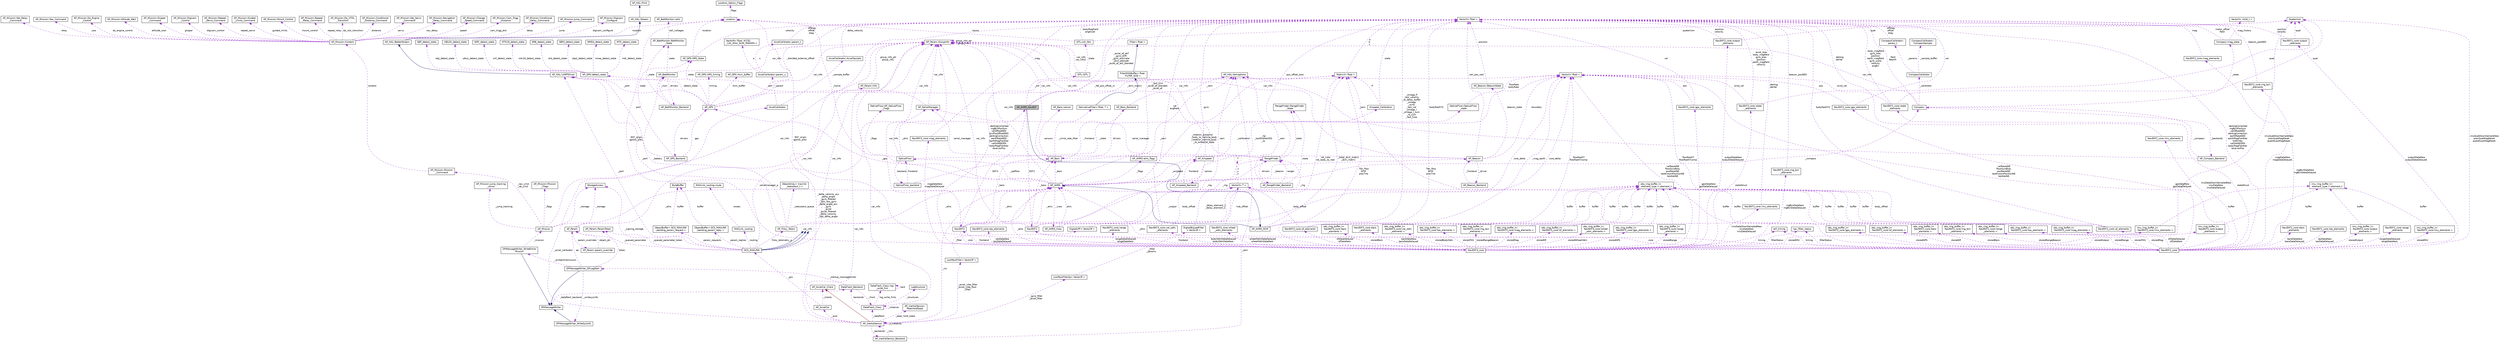 digraph "AP_AHRS_NavEKF"
{
 // INTERACTIVE_SVG=YES
  edge [fontname="Helvetica",fontsize="10",labelfontname="Helvetica",labelfontsize="10"];
  node [fontname="Helvetica",fontsize="10",shape=record];
  Node1 [label="AP_AHRS_NavEKF",height=0.2,width=0.4,color="black", fillcolor="grey75", style="filled", fontcolor="black"];
  Node2 -> Node1 [dir="back",color="midnightblue",fontsize="10",style="solid",fontname="Helvetica"];
  Node2 [label="AP_AHRS_DCM",height=0.2,width=0.4,color="black", fillcolor="white", style="filled",URL="$classAP__AHRS__DCM.html"];
  Node3 -> Node2 [dir="back",color="midnightblue",fontsize="10",style="solid",fontname="Helvetica"];
  Node3 [label="AP_AHRS",height=0.2,width=0.4,color="black", fillcolor="white", style="filled",URL="$classAP__AHRS.html"];
  Node4 -> Node3 [dir="back",color="darkorchid3",fontsize="10",style="dashed",label=" _rotation_autopilot\l_body_to_vehicle_body\n_rotation_vehicle_body\l_to_autopilot_body" ,fontname="Helvetica"];
  Node4 [label="Matrix3\< float \>",height=0.2,width=0.4,color="black", fillcolor="white", style="filled",URL="$classMatrix3.html"];
  Node5 -> Node4 [dir="back",color="darkorchid3",fontsize="10",style="dashed",label=" a\nb\nc" ,fontname="Helvetica"];
  Node5 [label="Vector3\< float \>",height=0.2,width=0.4,color="black", fillcolor="white", style="filled",URL="$classVector3.html"];
  Node6 -> Node3 [dir="back",color="darkorchid3",fontsize="10",style="dashed",label=" _flags" ,fontname="Helvetica"];
  Node6 [label="AP_AHRS::ahrs_flags",height=0.2,width=0.4,color="black", fillcolor="white", style="filled",URL="$structAP__AHRS_1_1ahrs__flags.html"];
  Node7 -> Node3 [dir="back",color="darkorchid3",fontsize="10",style="dashed",label=" _baro" ,fontname="Helvetica"];
  Node7 [label="AP_Baro",height=0.2,width=0.4,color="black", fillcolor="white", style="filled",URL="$classAP__Baro.html"];
  Node8 -> Node7 [dir="back",color="darkorchid3",fontsize="10",style="dashed",label=" sensors" ,fontname="Helvetica"];
  Node8 [label="AP_Baro::sensor",height=0.2,width=0.4,color="black", fillcolor="white", style="filled",URL="$structAP__Baro_1_1sensor.html"];
  Node9 -> Node7 [dir="back",color="darkorchid3",fontsize="10",style="dashed",label=" _climb_rate_filter" ,fontname="Helvetica"];
  Node9 [label="DerivativeFilter\< float, 7 \>",height=0.2,width=0.4,color="black", fillcolor="white", style="filled",URL="$classDerivativeFilter.html"];
  Node10 -> Node9 [dir="back",color="midnightblue",fontsize="10",style="solid",fontname="Helvetica"];
  Node10 [label="FilterWithBuffer\< float,\l FILTER_SIZE \>",height=0.2,width=0.4,color="black", fillcolor="white", style="filled",URL="$classFilterWithBuffer.html"];
  Node11 -> Node10 [dir="back",color="midnightblue",fontsize="10",style="solid",fontname="Helvetica"];
  Node11 [label="Filter\< float \>",height=0.2,width=0.4,color="black", fillcolor="white", style="filled",URL="$classFilter.html"];
  Node12 -> Node7 [dir="back",color="darkorchid3",fontsize="10",style="dashed",label=" var_info" ,fontname="Helvetica"];
  Node12 [label="AP_Param::GroupInfo",height=0.2,width=0.4,color="black", fillcolor="white", style="filled",URL="$structAP__Param_1_1GroupInfo.html"];
  Node12 -> Node12 [dir="back",color="darkorchid3",fontsize="10",style="dashed",label=" group_info_ptr\ngroup_info" ,fontname="Helvetica"];
  Node13 -> Node7 [dir="back",color="darkorchid3",fontsize="10",style="dashed",label=" drivers" ,fontname="Helvetica"];
  Node13 [label="AP_Baro_Backend",height=0.2,width=0.4,color="black", fillcolor="white", style="filled",URL="$classAP__Baro__Backend.html"];
  Node7 -> Node13 [dir="back",color="darkorchid3",fontsize="10",style="dashed",label=" _frontend" ,fontname="Helvetica"];
  Node14 -> Node13 [dir="back",color="darkorchid3",fontsize="10",style="dashed",label=" _sem" ,fontname="Helvetica"];
  Node14 [label="AP_HAL::Semaphore",height=0.2,width=0.4,color="black", fillcolor="white", style="filled",URL="$classAP__HAL_1_1Semaphore.html"];
  Node15 -> Node3 [dir="back",color="darkorchid3",fontsize="10",style="dashed",label=" _optflow" ,fontname="Helvetica"];
  Node15 [label="OpticalFlow",height=0.2,width=0.4,color="black", fillcolor="white", style="filled",URL="$classOpticalFlow.html"];
  Node1 -> Node15 [dir="back",color="darkorchid3",fontsize="10",style="dashed",label=" _ahrs" ,fontname="Helvetica"];
  Node12 -> Node15 [dir="back",color="darkorchid3",fontsize="10",style="dashed",label=" var_info" ,fontname="Helvetica"];
  Node16 -> Node15 [dir="back",color="darkorchid3",fontsize="10",style="dashed",label=" _state" ,fontname="Helvetica"];
  Node16 [label="OpticalFlow::OpticalFlow\l_state",height=0.2,width=0.4,color="black", fillcolor="white", style="filled",URL="$structOpticalFlow_1_1OpticalFlow__state.html"];
  Node17 -> Node16 [dir="back",color="darkorchid3",fontsize="10",style="dashed",label=" flowRate\nbodyRate" ,fontname="Helvetica"];
  Node17 [label="Vector2\< float \>",height=0.2,width=0.4,color="black", fillcolor="white", style="filled",URL="$structVector2.html"];
  Node18 -> Node15 [dir="back",color="darkorchid3",fontsize="10",style="dashed",label=" backend" ,fontname="Helvetica"];
  Node18 [label="OpticalFlow_backend",height=0.2,width=0.4,color="black", fillcolor="white", style="filled",URL="$classOpticalFlow__backend.html"];
  Node15 -> Node18 [dir="back",color="darkorchid3",fontsize="10",style="dashed",label=" frontend" ,fontname="Helvetica"];
  Node14 -> Node18 [dir="back",color="darkorchid3",fontsize="10",style="dashed",label=" _sem" ,fontname="Helvetica"];
  Node19 -> Node15 [dir="back",color="darkorchid3",fontsize="10",style="dashed",label=" _flags" ,fontname="Helvetica"];
  Node19 [label="OpticalFlow::AP_OpticalFlow\l_Flags",height=0.2,width=0.4,color="black", fillcolor="white", style="filled",URL="$structOpticalFlow_1_1AP__OpticalFlow__Flags.html"];
  Node12 -> Node3 [dir="back",color="darkorchid3",fontsize="10",style="dashed",label=" var_info" ,fontname="Helvetica"];
  Node20 -> Node3 [dir="back",color="darkorchid3",fontsize="10",style="dashed",label=" _view" ,fontname="Helvetica"];
  Node20 [label="AP_AHRS_View",height=0.2,width=0.4,color="black", fillcolor="white", style="filled",URL="$classAP__AHRS__View.html"];
  Node4 -> Node20 [dir="back",color="darkorchid3",fontsize="10",style="dashed",label=" rot_view\nrot_body_to_ned" ,fontname="Helvetica"];
  Node5 -> Node20 [dir="back",color="darkorchid3",fontsize="10",style="dashed",label=" gyro" ,fontname="Helvetica"];
  Node3 -> Node20 [dir="back",color="darkorchid3",fontsize="10",style="dashed",label=" ahrs" ,fontname="Helvetica"];
  Node5 -> Node3 [dir="back",color="darkorchid3",fontsize="10",style="dashed",label=" _last_trim\n_accel_ef_blended\n_accel_ef" ,fontname="Helvetica"];
  Node21 -> Node3 [dir="back",color="darkorchid3",fontsize="10",style="dashed",label=" _ins" ,fontname="Helvetica"];
  Node21 [label="AP_InertialSensor",height=0.2,width=0.4,color="black", fillcolor="white", style="filled",URL="$classAP__InertialSensor.html"];
  Node22 -> Node21 [dir="back",color="firebrick4",fontsize="10",style="solid",fontname="Helvetica"];
  Node22 [label="AP_AccelCal_Client",height=0.2,width=0.4,color="black", fillcolor="white", style="filled",URL="$classAP__AccelCal__Client.html"];
  Node23 -> Node21 [dir="back",color="darkorchid3",fontsize="10",style="dashed",label=" _peak_hold_state" ,fontname="Helvetica"];
  Node23 [label="AP_InertialSensor::\lPeakHoldState",height=0.2,width=0.4,color="black", fillcolor="white", style="filled",URL="$structAP__InertialSensor_1_1PeakHoldState.html"];
  Node24 -> Node21 [dir="back",color="darkorchid3",fontsize="10",style="dashed",label=" _accel_vibe_filter\n_accel_vibe_floor\l_filter" ,fontname="Helvetica"];
  Node24 [label="LowPassFilter\< Vector3f \>",height=0.2,width=0.4,color="black", fillcolor="white", style="filled",URL="$classLowPassFilter.html"];
  Node25 -> Node24 [dir="back",color="darkorchid3",fontsize="10",style="dashed",label=" _filter" ,fontname="Helvetica"];
  Node25 [label="DigitalLPF\< Vector3f \>",height=0.2,width=0.4,color="black", fillcolor="white", style="filled",URL="$classDigitalLPF.html"];
  Node26 -> Node25 [dir="back",color="darkorchid3",fontsize="10",style="dashed",label=" _output" ,fontname="Helvetica"];
  Node26 [label="Vector3\< T \>",height=0.2,width=0.4,color="black", fillcolor="white", style="filled",URL="$classVector3.html"];
  Node27 -> Node26 [dir="back",color="darkorchid3",fontsize="10",style="dashed",label=" x\ny\nz" ,fontname="Helvetica"];
  Node27 [label="T",height=0.2,width=0.4,color="grey75", fillcolor="white", style="filled"];
  Node28 -> Node21 [dir="back",color="darkorchid3",fontsize="10",style="dashed",label=" _backends" ,fontname="Helvetica"];
  Node28 [label="AP_InertialSensor_Backend",height=0.2,width=0.4,color="black", fillcolor="white", style="filled",URL="$classAP__InertialSensor__Backend.html"];
  Node14 -> Node28 [dir="back",color="darkorchid3",fontsize="10",style="dashed",label=" _sem" ,fontname="Helvetica"];
  Node21 -> Node28 [dir="back",color="darkorchid3",fontsize="10",style="dashed",label=" _imu" ,fontname="Helvetica"];
  Node29 -> Node21 [dir="back",color="darkorchid3",fontsize="10",style="dashed",label=" _gyro_filter\n_accel_filter" ,fontname="Helvetica"];
  Node29 [label="LowPassFilter2p\< Vector3f \>",height=0.2,width=0.4,color="black", fillcolor="white", style="filled",URL="$classLowPassFilter2p.html"];
  Node30 -> Node29 [dir="back",color="darkorchid3",fontsize="10",style="dashed",label=" _filter\n_params" ,fontname="Helvetica"];
  Node30 [label="DigitalBiquadFilter\l\< Vector3f \>",height=0.2,width=0.4,color="black", fillcolor="white", style="filled",URL="$classDigitalBiquadFilter.html"];
  Node26 -> Node30 [dir="back",color="darkorchid3",fontsize="10",style="dashed",label=" _delay_element_1\n_delay_element_2" ,fontname="Helvetica"];
  Node31 -> Node21 [dir="back",color="darkorchid3",fontsize="10",style="dashed",label=" _accel_calibrator" ,fontname="Helvetica"];
  Node31 [label="AccelCalibrator",height=0.2,width=0.4,color="black", fillcolor="white", style="filled",URL="$classAccelCalibrator.html"];
  Node32 -> Node31 [dir="back",color="darkorchid3",fontsize="10",style="dashed",label=" _param" ,fontname="Helvetica"];
  Node32 [label="AccelCalibrator::param_u",height=0.2,width=0.4,color="black", fillcolor="white", style="filled",URL="$unionAccelCalibrator_1_1param__u.html"];
  Node33 -> Node32 [dir="back",color="darkorchid3",fontsize="10",style="dashed",label=" s" ,fontname="Helvetica"];
  Node33 [label="AccelCalibrator::param_t",height=0.2,width=0.4,color="black", fillcolor="white", style="filled",URL="$structAccelCalibrator_1_1param__t.html"];
  Node5 -> Node33 [dir="back",color="darkorchid3",fontsize="10",style="dashed",label=" offdiag\noffset\ndiag" ,fontname="Helvetica"];
  Node34 -> Node32 [dir="back",color="darkorchid3",fontsize="10",style="dashed",label=" a" ,fontname="Helvetica"];
  Node34 [label="VectorN\< float, ACCEL\l_CAL_MAX_NUM_PARAMS \>",height=0.2,width=0.4,color="black", fillcolor="white", style="filled",URL="$classVectorN.html"];
  Node35 -> Node31 [dir="back",color="darkorchid3",fontsize="10",style="dashed",label=" _sample_buffer" ,fontname="Helvetica"];
  Node35 [label="AccelCalibrator::AccelSample",height=0.2,width=0.4,color="black", fillcolor="white", style="filled",URL="$structAccelCalibrator_1_1AccelSample.html"];
  Node5 -> Node35 [dir="back",color="darkorchid3",fontsize="10",style="dashed",label=" delta_velocity" ,fontname="Helvetica"];
  Node36 -> Node21 [dir="back",color="darkorchid3",fontsize="10",style="dashed",label=" _dataflash" ,fontname="Helvetica"];
  Node36 [label="DataFlash_Class",height=0.2,width=0.4,color="black", fillcolor="white", style="filled",URL="$classDataFlash__Class.html"];
  Node37 -> Node36 [dir="back",color="darkorchid3",fontsize="10",style="dashed",label=" log_write_fmts" ,fontname="Helvetica"];
  Node37 [label="DataFlash_Class::log\l_write_fmt",height=0.2,width=0.4,color="black", fillcolor="white", style="filled",URL="$structDataFlash__Class_1_1log__write__fmt.html"];
  Node37 -> Node37 [dir="back",color="darkorchid3",fontsize="10",style="dashed",label=" next" ,fontname="Helvetica"];
  Node38 -> Node36 [dir="back",color="darkorchid3",fontsize="10",style="dashed",label=" _structures" ,fontname="Helvetica"];
  Node38 [label="LogStructure",height=0.2,width=0.4,color="black", fillcolor="white", style="filled",URL="$structLogStructure.html"];
  Node36 -> Node36 [dir="back",color="darkorchid3",fontsize="10",style="dashed",label=" _instance" ,fontname="Helvetica"];
  Node39 -> Node36 [dir="back",color="darkorchid3",fontsize="10",style="dashed",label=" backends" ,fontname="Helvetica"];
  Node39 [label="DataFlash_Backend",height=0.2,width=0.4,color="black", fillcolor="white", style="filled",URL="$classDataFlash__Backend.html"];
  Node36 -> Node39 [dir="back",color="darkorchid3",fontsize="10",style="dashed",label=" _front" ,fontname="Helvetica"];
  Node40 -> Node39 [dir="back",color="darkorchid3",fontsize="10",style="dashed",label=" _startup_messagewriter" ,fontname="Helvetica"];
  Node40 [label="DFMessageWriter_DFLogStart",height=0.2,width=0.4,color="black", fillcolor="white", style="filled",URL="$classDFMessageWriter__DFLogStart.html"];
  Node41 -> Node40 [dir="back",color="midnightblue",fontsize="10",style="solid",fontname="Helvetica"];
  Node41 [label="DFMessageWriter",height=0.2,width=0.4,color="black", fillcolor="white", style="filled",URL="$classDFMessageWriter.html"];
  Node39 -> Node41 [dir="back",color="darkorchid3",fontsize="10",style="dashed",label=" _dataflash_backend" ,fontname="Helvetica"];
  Node42 -> Node40 [dir="back",color="darkorchid3",fontsize="10",style="dashed",label=" _writeentiremission" ,fontname="Helvetica"];
  Node42 [label="DFMessageWriter_WriteEntire\lMission",height=0.2,width=0.4,color="black", fillcolor="white", style="filled",URL="$classDFMessageWriter__WriteEntireMission.html"];
  Node41 -> Node42 [dir="back",color="midnightblue",fontsize="10",style="solid",fontname="Helvetica"];
  Node43 -> Node42 [dir="back",color="darkorchid3",fontsize="10",style="dashed",label=" _mission" ,fontname="Helvetica"];
  Node43 [label="AP_Mission",height=0.2,width=0.4,color="black", fillcolor="white", style="filled",URL="$classAP__Mission.html",tooltip="Object managing Mission. "];
  Node44 -> Node43 [dir="back",color="darkorchid3",fontsize="10",style="dashed",label=" _storage" ,fontname="Helvetica"];
  Node44 [label="StorageAccess",height=0.2,width=0.4,color="black", fillcolor="white", style="filled",URL="$classStorageAccess.html"];
  Node45 -> Node43 [dir="back",color="darkorchid3",fontsize="10",style="dashed",label=" _nav_cmd\n_do_cmd" ,fontname="Helvetica"];
  Node45 [label="AP_Mission::Mission\l_Command",height=0.2,width=0.4,color="black", fillcolor="white", style="filled",URL="$structAP__Mission_1_1Mission__Command.html"];
  Node46 -> Node45 [dir="back",color="darkorchid3",fontsize="10",style="dashed",label=" content" ,fontname="Helvetica"];
  Node46 [label="AP_Mission::Content",height=0.2,width=0.4,color="black", fillcolor="white", style="filled",URL="$unionAP__Mission_1_1Content.html"];
  Node47 -> Node46 [dir="back",color="darkorchid3",fontsize="10",style="dashed",label=" guided_limits" ,fontname="Helvetica"];
  Node47 [label="AP_Mission::Guided\l_Limits_Command",height=0.2,width=0.4,color="black", fillcolor="white", style="filled",URL="$structAP__Mission_1_1Guided__Limits__Command.html"];
  Node48 -> Node46 [dir="back",color="darkorchid3",fontsize="10",style="dashed",label=" mount_control" ,fontname="Helvetica"];
  Node48 [label="AP_Mission::Mount_Control",height=0.2,width=0.4,color="black", fillcolor="white", style="filled",URL="$structAP__Mission_1_1Mount__Control.html"];
  Node49 -> Node46 [dir="back",color="darkorchid3",fontsize="10",style="dashed",label=" repeat_relay" ,fontname="Helvetica"];
  Node49 [label="AP_Mission::Repeat\l_Relay_Command",height=0.2,width=0.4,color="black", fillcolor="white", style="filled",URL="$structAP__Mission_1_1Repeat__Relay__Command.html"];
  Node50 -> Node46 [dir="back",color="darkorchid3",fontsize="10",style="dashed",label=" do_vtol_transition" ,fontname="Helvetica"];
  Node50 [label="AP_Mission::Do_VTOL\l_Transition",height=0.2,width=0.4,color="black", fillcolor="white", style="filled",URL="$structAP__Mission_1_1Do__VTOL__Transition.html"];
  Node51 -> Node46 [dir="back",color="darkorchid3",fontsize="10",style="dashed",label=" distance" ,fontname="Helvetica"];
  Node51 [label="AP_Mission::Conditional\l_Distance_Command",height=0.2,width=0.4,color="black", fillcolor="white", style="filled",URL="$structAP__Mission_1_1Conditional__Distance__Command.html"];
  Node52 -> Node46 [dir="back",color="darkorchid3",fontsize="10",style="dashed",label=" servo" ,fontname="Helvetica"];
  Node52 [label="AP_Mission::Set_Servo\l_Command",height=0.2,width=0.4,color="black", fillcolor="white", style="filled",URL="$structAP__Mission_1_1Set__Servo__Command.html"];
  Node53 -> Node46 [dir="back",color="darkorchid3",fontsize="10",style="dashed",label=" nav_delay" ,fontname="Helvetica"];
  Node53 [label="AP_Mission::Navigation\l_Delay_Command",height=0.2,width=0.4,color="black", fillcolor="white", style="filled",URL="$structAP__Mission_1_1Navigation__Delay__Command.html"];
  Node54 -> Node46 [dir="back",color="darkorchid3",fontsize="10",style="dashed",label=" speed" ,fontname="Helvetica"];
  Node54 [label="AP_Mission::Change\l_Speed_Command",height=0.2,width=0.4,color="black", fillcolor="white", style="filled",URL="$structAP__Mission_1_1Change__Speed__Command.html"];
  Node55 -> Node46 [dir="back",color="darkorchid3",fontsize="10",style="dashed",label=" cam_trigg_dist" ,fontname="Helvetica"];
  Node55 [label="AP_Mission::Cam_Trigg\l_Distance",height=0.2,width=0.4,color="black", fillcolor="white", style="filled",URL="$structAP__Mission_1_1Cam__Trigg__Distance.html"];
  Node56 -> Node46 [dir="back",color="darkorchid3",fontsize="10",style="dashed",label=" delay" ,fontname="Helvetica"];
  Node56 [label="AP_Mission::Conditional\l_Delay_Command",height=0.2,width=0.4,color="black", fillcolor="white", style="filled",URL="$structAP__Mission_1_1Conditional__Delay__Command.html"];
  Node57 -> Node46 [dir="back",color="darkorchid3",fontsize="10",style="dashed",label=" jump" ,fontname="Helvetica"];
  Node57 [label="AP_Mission::Jump_Command",height=0.2,width=0.4,color="black", fillcolor="white", style="filled",URL="$structAP__Mission_1_1Jump__Command.html"];
  Node58 -> Node46 [dir="back",color="darkorchid3",fontsize="10",style="dashed",label=" location" ,fontname="Helvetica"];
  Node58 [label="Location",height=0.2,width=0.4,color="black", fillcolor="white", style="filled",URL="$structLocation.html"];
  Node59 -> Node58 [dir="back",color="darkorchid3",fontsize="10",style="dashed",label=" flags" ,fontname="Helvetica"];
  Node59 [label="Location_Option_Flags",height=0.2,width=0.4,color="black", fillcolor="white", style="filled",URL="$structLocation__Option__Flags.html"];
  Node60 -> Node46 [dir="back",color="darkorchid3",fontsize="10",style="dashed",label=" digicam_configure" ,fontname="Helvetica"];
  Node60 [label="AP_Mission::Digicam\l_Configure",height=0.2,width=0.4,color="black", fillcolor="white", style="filled",URL="$structAP__Mission_1_1Digicam__Configure.html"];
  Node61 -> Node46 [dir="back",color="darkorchid3",fontsize="10",style="dashed",label=" relay" ,fontname="Helvetica"];
  Node61 [label="AP_Mission::Set_Relay\l_Command",height=0.2,width=0.4,color="black", fillcolor="white", style="filled",URL="$structAP__Mission_1_1Set__Relay__Command.html"];
  Node62 -> Node46 [dir="back",color="darkorchid3",fontsize="10",style="dashed",label=" yaw" ,fontname="Helvetica"];
  Node62 [label="AP_Mission::Yaw_Command",height=0.2,width=0.4,color="black", fillcolor="white", style="filled",URL="$structAP__Mission_1_1Yaw__Command.html"];
  Node63 -> Node46 [dir="back",color="darkorchid3",fontsize="10",style="dashed",label=" do_engine_control" ,fontname="Helvetica"];
  Node63 [label="AP_Mission::Do_Engine\l_Control",height=0.2,width=0.4,color="black", fillcolor="white", style="filled",URL="$structAP__Mission_1_1Do__Engine__Control.html"];
  Node64 -> Node46 [dir="back",color="darkorchid3",fontsize="10",style="dashed",label=" altitude_wait" ,fontname="Helvetica"];
  Node64 [label="AP_Mission::Altitude_Wait",height=0.2,width=0.4,color="black", fillcolor="white", style="filled",URL="$structAP__Mission_1_1Altitude__Wait.html"];
  Node65 -> Node46 [dir="back",color="darkorchid3",fontsize="10",style="dashed",label=" gripper" ,fontname="Helvetica"];
  Node65 [label="AP_Mission::Gripper\l_Command",height=0.2,width=0.4,color="black", fillcolor="white", style="filled",URL="$structAP__Mission_1_1Gripper__Command.html"];
  Node66 -> Node46 [dir="back",color="darkorchid3",fontsize="10",style="dashed",label=" digicam_control" ,fontname="Helvetica"];
  Node66 [label="AP_Mission::Digicam\l_Control",height=0.2,width=0.4,color="black", fillcolor="white", style="filled",URL="$structAP__Mission_1_1Digicam__Control.html"];
  Node67 -> Node46 [dir="back",color="darkorchid3",fontsize="10",style="dashed",label=" repeat_servo" ,fontname="Helvetica"];
  Node67 [label="AP_Mission::Repeat\l_Servo_Command",height=0.2,width=0.4,color="black", fillcolor="white", style="filled",URL="$structAP__Mission_1_1Repeat__Servo__Command.html"];
  Node12 -> Node43 [dir="back",color="darkorchid3",fontsize="10",style="dashed",label=" var_info" ,fontname="Helvetica"];
  Node68 -> Node43 [dir="back",color="darkorchid3",fontsize="10",style="dashed",label=" _flags" ,fontname="Helvetica"];
  Node68 [label="AP_Mission::Mission\l_Flags",height=0.2,width=0.4,color="black", fillcolor="white", style="filled",URL="$structAP__Mission_1_1Mission__Flags.html"];
  Node3 -> Node43 [dir="back",color="darkorchid3",fontsize="10",style="dashed",label=" _ahrs" ,fontname="Helvetica"];
  Node69 -> Node43 [dir="back",color="darkorchid3",fontsize="10",style="dashed",label=" _jump_tracking" ,fontname="Helvetica"];
  Node69 [label="AP_Mission::jump_tracking\l_struct",height=0.2,width=0.4,color="black", fillcolor="white", style="filled",URL="$structAP__Mission_1_1jump__tracking__struct.html"];
  Node70 -> Node40 [dir="back",color="darkorchid3",fontsize="10",style="dashed",label=" _writesysinfo" ,fontname="Helvetica"];
  Node70 [label="DFMessageWriter_WriteSysInfo",height=0.2,width=0.4,color="black", fillcolor="white", style="filled",URL="$classDFMessageWriter__WriteSysInfo.html"];
  Node41 -> Node70 [dir="back",color="midnightblue",fontsize="10",style="solid",fontname="Helvetica"];
  Node71 -> Node40 [dir="back",color="darkorchid3",fontsize="10",style="dashed",label=" token" ,fontname="Helvetica"];
  Node71 [label="AP_Param::ParamToken",height=0.2,width=0.4,color="black", fillcolor="white", style="filled",URL="$structAP__Param_1_1ParamToken.html"];
  Node72 -> Node40 [dir="back",color="darkorchid3",fontsize="10",style="dashed",label=" ap" ,fontname="Helvetica"];
  Node72 [label="AP_Param",height=0.2,width=0.4,color="black", fillcolor="white", style="filled",URL="$classAP__Param.html"];
  Node44 -> Node72 [dir="back",color="darkorchid3",fontsize="10",style="dashed",label=" _storage" ,fontname="Helvetica"];
  Node73 -> Node72 [dir="back",color="darkorchid3",fontsize="10",style="dashed",label=" _var_info" ,fontname="Helvetica"];
  Node73 [label="AP_Param::Info",height=0.2,width=0.4,color="black", fillcolor="white", style="filled",URL="$structAP__Param_1_1Info.html"];
  Node12 -> Node73 [dir="back",color="darkorchid3",fontsize="10",style="dashed",label=" group_info_ptr\ngroup_info" ,fontname="Helvetica"];
  Node74 -> Node72 [dir="back",color="darkorchid3",fontsize="10",style="dashed",label=" param_overrides" ,fontname="Helvetica"];
  Node74 [label="AP_Param::param_override",height=0.2,width=0.4,color="black", fillcolor="white", style="filled",URL="$structAP__Param_1_1param__override.html"];
  Node72 -> Node74 [dir="back",color="darkorchid3",fontsize="10",style="dashed",label=" object_ptr" ,fontname="Helvetica"];
  Node12 -> Node36 [dir="back",color="darkorchid3",fontsize="10",style="dashed",label=" var_info" ,fontname="Helvetica"];
  Node12 -> Node21 [dir="back",color="darkorchid3",fontsize="10",style="dashed",label=" var_info" ,fontname="Helvetica"];
  Node21 -> Node21 [dir="back",color="darkorchid3",fontsize="10",style="dashed",label=" _s_instance" ,fontname="Helvetica"];
  Node5 -> Node21 [dir="back",color="darkorchid3",fontsize="10",style="dashed",label=" _delta_velocity_acc\n_delta_angle\n_gyro_filtered\n_last_raw_gyro\n_delta_angle_acc\n_gyro\n_accel\n_accel_filtered\n_delta_velocity\n_last_delta_angle\n..." ,fontname="Helvetica"];
  Node75 -> Node21 [dir="back",color="darkorchid3",fontsize="10",style="dashed",label=" _acal" ,fontname="Helvetica"];
  Node75 [label="AP_AccelCal",height=0.2,width=0.4,color="black", fillcolor="white", style="filled",URL="$classAP__AccelCal.html"];
  Node76 -> Node75 [dir="back",color="darkorchid3",fontsize="10",style="dashed",label=" _gcs" ,fontname="Helvetica"];
  Node76 [label="GCS_MAVLINK",height=0.2,width=0.4,color="black", fillcolor="white", style="filled",URL="$structGCS__MAVLINK.html",tooltip="MAVLink transport control class. "];
  Node77 -> Node76 [dir="back",color="midnightblue",fontsize="10",style="solid",fontname="Helvetica"];
  Node77 [label="var_info",height=0.2,width=0.4,color="grey75", fillcolor="white", style="filled"];
  Node77 -> Node76 [dir="back",color="midnightblue",fontsize="10",style="solid",fontname="Helvetica"];
  Node77 -> Node76 [dir="back",color="midnightblue",fontsize="10",style="solid",fontname="Helvetica"];
  Node44 -> Node76 [dir="back",color="darkorchid3",fontsize="10",style="dashed",label=" _signing_storage" ,fontname="Helvetica"];
  Node78 -> Node76 [dir="back",color="darkorchid3",fontsize="10",style="dashed",label=" serialmanager_p" ,fontname="Helvetica"];
  Node78 [label="AP_SerialManager",height=0.2,width=0.4,color="black", fillcolor="white", style="filled",URL="$classAP__SerialManager.html"];
  Node79 -> Node78 [dir="back",color="darkorchid3",fontsize="10",style="dashed",label=" uart" ,fontname="Helvetica"];
  Node79 [label="AP_HAL::UARTDriver",height=0.2,width=0.4,color="black", fillcolor="white", style="filled",URL="$classAP__HAL_1_1UARTDriver.html"];
  Node80 -> Node79 [dir="back",color="midnightblue",fontsize="10",style="solid",fontname="Helvetica"];
  Node80 [label="AP_HAL::BetterStream",height=0.2,width=0.4,color="black", fillcolor="white", style="filled",URL="$classAP__HAL_1_1BetterStream.html"];
  Node81 -> Node80 [dir="back",color="midnightblue",fontsize="10",style="solid",fontname="Helvetica"];
  Node81 [label="AP_HAL::Stream",height=0.2,width=0.4,color="black", fillcolor="white", style="filled",URL="$classAP__HAL_1_1Stream.html"];
  Node82 -> Node81 [dir="back",color="midnightblue",fontsize="10",style="solid",fontname="Helvetica"];
  Node82 [label="AP_HAL::Print",height=0.2,width=0.4,color="black", fillcolor="white", style="filled",URL="$classAP__HAL_1_1Print.html"];
  Node12 -> Node78 [dir="back",color="darkorchid3",fontsize="10",style="dashed",label=" var_info" ,fontname="Helvetica"];
  Node83 -> Node76 [dir="back",color="darkorchid3",fontsize="10",style="dashed",label=" param_replies" ,fontname="Helvetica"];
  Node83 [label="ObjectBuffer\< GCS_MAVLINK\l::pending_param_reply \>",height=0.2,width=0.4,color="black", fillcolor="white", style="filled",URL="$classObjectBuffer.html"];
  Node84 -> Node83 [dir="back",color="darkorchid3",fontsize="10",style="dashed",label=" buffer" ,fontname="Helvetica"];
  Node84 [label="ByteBuffer",height=0.2,width=0.4,color="black", fillcolor="white", style="filled",URL="$classByteBuffer.html"];
  Node85 -> Node76 [dir="back",color="darkorchid3",fontsize="10",style="dashed",label=" param_requests" ,fontname="Helvetica"];
  Node85 [label="ObjectBuffer\< GCS_MAVLINK\l::pending_param_request \>",height=0.2,width=0.4,color="black", fillcolor="white", style="filled",URL="$classObjectBuffer.html"];
  Node84 -> Node85 [dir="back",color="darkorchid3",fontsize="10",style="dashed",label=" buffer" ,fontname="Helvetica"];
  Node71 -> Node76 [dir="back",color="darkorchid3",fontsize="10",style="dashed",label=" _queued_parameter_token" ,fontname="Helvetica"];
  Node86 -> Node76 [dir="back",color="darkorchid3",fontsize="10",style="dashed",label=" routing" ,fontname="Helvetica"];
  Node86 [label="MAVLink_routing",height=0.2,width=0.4,color="black", fillcolor="white", style="filled",URL="$classMAVLink__routing.html"];
  Node87 -> Node86 [dir="back",color="darkorchid3",fontsize="10",style="dashed",label=" routes" ,fontname="Helvetica"];
  Node87 [label="MAVLink_routing::route",height=0.2,width=0.4,color="black", fillcolor="white", style="filled",URL="$structMAVLink__routing_1_1route.html"];
  Node79 -> Node76 [dir="back",color="darkorchid3",fontsize="10",style="dashed",label=" _port" ,fontname="Helvetica"];
  Node72 -> Node76 [dir="back",color="darkorchid3",fontsize="10",style="dashed",label=" _queued_parameter" ,fontname="Helvetica"];
  Node12 -> Node76 [dir="back",color="darkorchid3",fontsize="10",style="dashed",label=" var_info" ,fontname="Helvetica"];
  Node88 -> Node76 [dir="back",color="darkorchid3",fontsize="10",style="dashed",label=" frsky_telemetry_p" ,fontname="Helvetica"];
  Node88 [label="AP_Frsky_Telem",height=0.2,width=0.4,color="black", fillcolor="white", style="filled",URL="$classAP__Frsky__Telem.html"];
  Node89 -> Node88 [dir="back",color="darkorchid3",fontsize="10",style="dashed",label=" _battery" ,fontname="Helvetica"];
  Node89 [label="AP_BattMonitor",height=0.2,width=0.4,color="black", fillcolor="white", style="filled",URL="$classAP__BattMonitor.html"];
  Node12 -> Node89 [dir="back",color="darkorchid3",fontsize="10",style="dashed",label=" var_info" ,fontname="Helvetica"];
  Node90 -> Node89 [dir="back",color="darkorchid3",fontsize="10",style="dashed",label=" state" ,fontname="Helvetica"];
  Node90 [label="AP_BattMonitor::BattMonitor\l_State",height=0.2,width=0.4,color="black", fillcolor="white", style="filled",URL="$structAP__BattMonitor_1_1BattMonitor__State.html"];
  Node91 -> Node90 [dir="back",color="darkorchid3",fontsize="10",style="dashed",label=" cell_voltages" ,fontname="Helvetica"];
  Node91 [label="AP_BattMonitor::cells",height=0.2,width=0.4,color="black", fillcolor="white", style="filled",URL="$structAP__BattMonitor_1_1cells.html"];
  Node92 -> Node89 [dir="back",color="darkorchid3",fontsize="10",style="dashed",label=" drivers" ,fontname="Helvetica"];
  Node92 [label="AP_BattMonitor_Backend",height=0.2,width=0.4,color="black", fillcolor="white", style="filled",URL="$classAP__BattMonitor__Backend.html"];
  Node89 -> Node92 [dir="back",color="darkorchid3",fontsize="10",style="dashed",label=" _mon" ,fontname="Helvetica"];
  Node90 -> Node92 [dir="back",color="darkorchid3",fontsize="10",style="dashed",label=" _state" ,fontname="Helvetica"];
  Node79 -> Node88 [dir="back",color="darkorchid3",fontsize="10",style="dashed",label=" _port" ,fontname="Helvetica"];
  Node93 -> Node88 [dir="back",color="darkorchid3",fontsize="10",style="dashed",label=" _rng" ,fontname="Helvetica"];
  Node93 [label="RangeFinder",height=0.2,width=0.4,color="black", fillcolor="white", style="filled",URL="$classRangeFinder.html"];
  Node78 -> Node93 [dir="back",color="darkorchid3",fontsize="10",style="dashed",label=" serial_manager" ,fontname="Helvetica"];
  Node94 -> Node93 [dir="back",color="darkorchid3",fontsize="10",style="dashed",label=" state" ,fontname="Helvetica"];
  Node94 [label="RangeFinder::RangeFinder\l_State",height=0.2,width=0.4,color="black", fillcolor="white", style="filled",URL="$structRangeFinder_1_1RangeFinder__State.html"];
  Node12 -> Node93 [dir="back",color="darkorchid3",fontsize="10",style="dashed",label=" var_info" ,fontname="Helvetica"];
  Node5 -> Node93 [dir="back",color="darkorchid3",fontsize="10",style="dashed",label=" pos_offset_zero" ,fontname="Helvetica"];
  Node95 -> Node93 [dir="back",color="darkorchid3",fontsize="10",style="dashed",label=" drivers" ,fontname="Helvetica"];
  Node95 [label="AP_RangeFinder_Backend",height=0.2,width=0.4,color="black", fillcolor="white", style="filled",URL="$classAP__RangeFinder__Backend.html"];
  Node94 -> Node95 [dir="back",color="darkorchid3",fontsize="10",style="dashed",label=" state" ,fontname="Helvetica"];
  Node14 -> Node95 [dir="back",color="darkorchid3",fontsize="10",style="dashed",label=" _sem" ,fontname="Helvetica"];
  Node93 -> Node95 [dir="back",color="darkorchid3",fontsize="10",style="dashed",label=" ranger" ,fontname="Helvetica"];
  Node3 -> Node88 [dir="back",color="darkorchid3",fontsize="10",style="dashed",label=" _ahrs" ,fontname="Helvetica"];
  Node96 -> Node88 [dir="back",color="darkorchid3",fontsize="10",style="dashed",label=" _statustext_queue" ,fontname="Helvetica"];
  Node96 [label="ObjectArray\< mavlink\l_statustext_t \>",height=0.2,width=0.4,color="black", fillcolor="white", style="filled",URL="$classObjectArray.html"];
  Node22 -> Node75 [dir="back",color="darkorchid3",fontsize="10",style="dashed",label=" _clients" ,fontname="Helvetica"];
  Node97 -> Node3 [dir="back",color="darkorchid3",fontsize="10",style="dashed",label=" _airspeed" ,fontname="Helvetica"];
  Node97 [label="AP_Airspeed",height=0.2,width=0.4,color="black", fillcolor="white", style="filled",URL="$classAP__Airspeed.html"];
  Node12 -> Node97 [dir="back",color="darkorchid3",fontsize="10",style="dashed",label=" var_info" ,fontname="Helvetica"];
  Node98 -> Node97 [dir="back",color="darkorchid3",fontsize="10",style="dashed",label=" sensor" ,fontname="Helvetica"];
  Node98 [label="AP_Airspeed_Backend",height=0.2,width=0.4,color="black", fillcolor="white", style="filled",URL="$classAP__Airspeed__Backend.html"];
  Node97 -> Node98 [dir="back",color="darkorchid3",fontsize="10",style="dashed",label=" frontend" ,fontname="Helvetica"];
  Node14 -> Node98 [dir="back",color="darkorchid3",fontsize="10",style="dashed",label=" sem" ,fontname="Helvetica"];
  Node99 -> Node97 [dir="back",color="darkorchid3",fontsize="10",style="dashed",label=" _calibration" ,fontname="Helvetica"];
  Node99 [label="Airspeed_Calibration",height=0.2,width=0.4,color="black", fillcolor="white", style="filled",URL="$classAirspeed__Calibration.html"];
  Node4 -> Node99 [dir="back",color="darkorchid3",fontsize="10",style="dashed",label=" P" ,fontname="Helvetica"];
  Node5 -> Node99 [dir="back",color="darkorchid3",fontsize="10",style="dashed",label=" state" ,fontname="Helvetica"];
  Node17 -> Node3 [dir="back",color="darkorchid3",fontsize="10",style="dashed",label=" _hp\n_lastGndVelADS\n_lp" ,fontname="Helvetica"];
  Node100 -> Node3 [dir="back",color="darkorchid3",fontsize="10",style="dashed",label=" _gps" ,fontname="Helvetica"];
  Node100 [label="AP_GPS",height=0.2,width=0.4,color="black", fillcolor="white", style="filled",URL="$classAP__GPS.html"];
  Node101 -> Node100 [dir="back",color="darkorchid3",fontsize="10",style="dashed",label=" detect_state" ,fontname="Helvetica"];
  Node101 [label="AP_GPS::detect_state",height=0.2,width=0.4,color="black", fillcolor="white", style="filled",URL="$structAP__GPS_1_1detect__state.html"];
  Node102 -> Node101 [dir="back",color="darkorchid3",fontsize="10",style="dashed",label=" sbp_detect_state" ,fontname="Helvetica"];
  Node102 [label="SBP_detect_state",height=0.2,width=0.4,color="black", fillcolor="white", style="filled",URL="$structSBP__detect__state.html"];
  Node103 -> Node101 [dir="back",color="darkorchid3",fontsize="10",style="dashed",label=" ublox_detect_state" ,fontname="Helvetica"];
  Node103 [label="UBLOX_detect_state",height=0.2,width=0.4,color="black", fillcolor="white", style="filled",URL="$structUBLOX__detect__state.html"];
  Node104 -> Node101 [dir="back",color="darkorchid3",fontsize="10",style="dashed",label=" sirf_detect_state" ,fontname="Helvetica"];
  Node104 [label="SIRF_detect_state",height=0.2,width=0.4,color="black", fillcolor="white", style="filled",URL="$structSIRF__detect__state.html"];
  Node105 -> Node101 [dir="back",color="darkorchid3",fontsize="10",style="dashed",label=" mtk19_detect_state" ,fontname="Helvetica"];
  Node105 [label="MTK19_detect_state",height=0.2,width=0.4,color="black", fillcolor="white", style="filled",URL="$structMTK19__detect__state.html"];
  Node106 -> Node101 [dir="back",color="darkorchid3",fontsize="10",style="dashed",label=" erb_detect_state" ,fontname="Helvetica"];
  Node106 [label="ERB_detect_state",height=0.2,width=0.4,color="black", fillcolor="white", style="filled",URL="$structERB__detect__state.html"];
  Node107 -> Node101 [dir="back",color="darkorchid3",fontsize="10",style="dashed",label=" sbp2_detect_state" ,fontname="Helvetica"];
  Node107 [label="SBP2_detect_state",height=0.2,width=0.4,color="black", fillcolor="white", style="filled",URL="$structSBP2__detect__state.html"];
  Node108 -> Node101 [dir="back",color="darkorchid3",fontsize="10",style="dashed",label=" nmea_detect_state" ,fontname="Helvetica"];
  Node108 [label="NMEA_detect_state",height=0.2,width=0.4,color="black", fillcolor="white", style="filled",URL="$structNMEA__detect__state.html"];
  Node109 -> Node101 [dir="back",color="darkorchid3",fontsize="10",style="dashed",label=" mtk_detect_state" ,fontname="Helvetica"];
  Node109 [label="MTK_detect_state",height=0.2,width=0.4,color="black", fillcolor="white", style="filled",URL="$structMTK__detect__state.html"];
  Node110 -> Node100 [dir="back",color="darkorchid3",fontsize="10",style="dashed",label=" timing" ,fontname="Helvetica"];
  Node110 [label="AP_GPS::GPS_timing",height=0.2,width=0.4,color="black", fillcolor="white", style="filled",URL="$structAP__GPS_1_1GPS__timing.html"];
  Node111 -> Node100 [dir="back",color="darkorchid3",fontsize="10",style="dashed",label=" drivers" ,fontname="Helvetica"];
  Node111 [label="AP_GPS_Backend",height=0.2,width=0.4,color="black", fillcolor="white", style="filled",URL="$classAP__GPS__Backend.html"];
  Node79 -> Node111 [dir="back",color="darkorchid3",fontsize="10",style="dashed",label=" port" ,fontname="Helvetica"];
  Node100 -> Node111 [dir="back",color="darkorchid3",fontsize="10",style="dashed",label=" gps" ,fontname="Helvetica"];
  Node112 -> Node111 [dir="back",color="darkorchid3",fontsize="10",style="dashed",label=" state" ,fontname="Helvetica"];
  Node112 [label="AP_GPS::GPS_State",height=0.2,width=0.4,color="black", fillcolor="white", style="filled",URL="$structAP__GPS_1_1GPS__State.html"];
  Node5 -> Node112 [dir="back",color="darkorchid3",fontsize="10",style="dashed",label=" velocity" ,fontname="Helvetica"];
  Node58 -> Node112 [dir="back",color="darkorchid3",fontsize="10",style="dashed",label=" location" ,fontname="Helvetica"];
  Node79 -> Node100 [dir="back",color="darkorchid3",fontsize="10",style="dashed",label=" _port" ,fontname="Helvetica"];
  Node12 -> Node100 [dir="back",color="darkorchid3",fontsize="10",style="dashed",label=" var_info" ,fontname="Helvetica"];
  Node5 -> Node100 [dir="back",color="darkorchid3",fontsize="10",style="dashed",label=" _blended_antenna_offset" ,fontname="Helvetica"];
  Node17 -> Node100 [dir="back",color="darkorchid3",fontsize="10",style="dashed",label=" _NE_pos_offset_m" ,fontname="Helvetica"];
  Node113 -> Node100 [dir="back",color="darkorchid3",fontsize="10",style="dashed",label=" rtcm_buffer" ,fontname="Helvetica"];
  Node113 [label="AP_GPS::rtcm_buffer",height=0.2,width=0.4,color="black", fillcolor="white", style="filled",URL="$structAP__GPS_1_1rtcm__buffer.html"];
  Node112 -> Node100 [dir="back",color="darkorchid3",fontsize="10",style="dashed",label=" state" ,fontname="Helvetica"];
  Node58 -> Node3 [dir="back",color="darkorchid3",fontsize="10",style="dashed",label=" _home" ,fontname="Helvetica"];
  Node114 -> Node3 [dir="back",color="darkorchid3",fontsize="10",style="dashed",label=" _beacon" ,fontname="Helvetica"];
  Node114 [label="AP_Beacon",height=0.2,width=0.4,color="black", fillcolor="white", style="filled",URL="$classAP__Beacon.html"];
  Node78 -> Node114 [dir="back",color="darkorchid3",fontsize="10",style="dashed",label=" serial_manager" ,fontname="Helvetica"];
  Node115 -> Node114 [dir="back",color="darkorchid3",fontsize="10",style="dashed",label=" _driver" ,fontname="Helvetica"];
  Node115 [label="AP_Beacon_Backend",height=0.2,width=0.4,color="black", fillcolor="white", style="filled",URL="$classAP__Beacon__Backend.html"];
  Node114 -> Node115 [dir="back",color="darkorchid3",fontsize="10",style="dashed",label=" _frontend" ,fontname="Helvetica"];
  Node12 -> Node114 [dir="back",color="darkorchid3",fontsize="10",style="dashed",label=" var_info" ,fontname="Helvetica"];
  Node5 -> Node114 [dir="back",color="darkorchid3",fontsize="10",style="dashed",label=" veh_pos_ned" ,fontname="Helvetica"];
  Node17 -> Node114 [dir="back",color="darkorchid3",fontsize="10",style="dashed",label=" boundary" ,fontname="Helvetica"];
  Node116 -> Node114 [dir="back",color="darkorchid3",fontsize="10",style="dashed",label=" beacon_state" ,fontname="Helvetica"];
  Node116 [label="AP_Beacon::BeaconState",height=0.2,width=0.4,color="black", fillcolor="white", style="filled",URL="$structAP__Beacon_1_1BeaconState.html"];
  Node5 -> Node116 [dir="back",color="darkorchid3",fontsize="10",style="dashed",label=" position" ,fontname="Helvetica"];
  Node117 -> Node3 [dir="back",color="darkorchid3",fontsize="10",style="dashed",label=" _compass" ,fontname="Helvetica"];
  Node117 [label="Compass",height=0.2,width=0.4,color="black", fillcolor="white", style="filled",URL="$classCompass.html"];
  Node12 -> Node117 [dir="back",color="darkorchid3",fontsize="10",style="dashed",label=" var_info" ,fontname="Helvetica"];
  Node5 -> Node117 [dir="back",color="darkorchid3",fontsize="10",style="dashed",label=" field\nBearth" ,fontname="Helvetica"];
  Node118 -> Node117 [dir="back",color="darkorchid3",fontsize="10",style="dashed",label=" _calibrator" ,fontname="Helvetica"];
  Node118 [label="CompassCalibrator",height=0.2,width=0.4,color="black", fillcolor="white", style="filled",URL="$classCompassCalibrator.html"];
  Node119 -> Node118 [dir="back",color="darkorchid3",fontsize="10",style="dashed",label=" _params" ,fontname="Helvetica"];
  Node119 [label="CompassCalibrator::\lparam_t",height=0.2,width=0.4,color="black", fillcolor="white", style="filled",URL="$classCompassCalibrator_1_1param__t.html"];
  Node5 -> Node119 [dir="back",color="darkorchid3",fontsize="10",style="dashed",label=" offdiag\noffset\ndiag" ,fontname="Helvetica"];
  Node120 -> Node118 [dir="back",color="darkorchid3",fontsize="10",style="dashed",label=" _sample_buffer" ,fontname="Helvetica"];
  Node120 [label="CompassCalibrator::\lCompassSample",height=0.2,width=0.4,color="black", fillcolor="white", style="filled",URL="$classCompassCalibrator_1_1CompassSample.html"];
  Node121 -> Node117 [dir="back",color="darkorchid3",fontsize="10",style="dashed",label=" _backends" ,fontname="Helvetica"];
  Node121 [label="AP_Compass_Backend",height=0.2,width=0.4,color="black", fillcolor="white", style="filled",URL="$classAP__Compass__Backend.html"];
  Node14 -> Node121 [dir="back",color="darkorchid3",fontsize="10",style="dashed",label=" _sem" ,fontname="Helvetica"];
  Node117 -> Node121 [dir="back",color="darkorchid3",fontsize="10",style="dashed",label=" _compass" ,fontname="Helvetica"];
  Node122 -> Node117 [dir="back",color="darkorchid3",fontsize="10",style="dashed",label=" _state" ,fontname="Helvetica"];
  Node122 [label="Compass::mag_state",height=0.2,width=0.4,color="black", fillcolor="white", style="filled",URL="$structCompass_1_1mag__state.html"];
  Node5 -> Node122 [dir="back",color="darkorchid3",fontsize="10",style="dashed",label=" motor_offset\nfield" ,fontname="Helvetica"];
  Node123 -> Node122 [dir="back",color="darkorchid3",fontsize="10",style="dashed",label=" mag_history" ,fontname="Helvetica"];
  Node123 [label="Vector3\< int16_t \>",height=0.2,width=0.4,color="black", fillcolor="white", style="filled",URL="$classVector3.html"];
  Node4 -> Node2 [dir="back",color="darkorchid3",fontsize="10",style="dashed",label=" _body_dcm_matrix\n_dcm_matrix" ,fontname="Helvetica"];
  Node5 -> Node2 [dir="back",color="darkorchid3",fontsize="10",style="dashed",label=" _omega_P\n_last_velocity\n_ra_delay_buffer\n_omega\n_wind\n_last_vel\n_omega_I\n_omega_I_sum\n_ra_sum\n_last_fuse\n..." ,fontname="Helvetica"];
  Node17 -> Node2 [dir="back",color="darkorchid3",fontsize="10",style="dashed",label=" _mag_earth" ,fontname="Helvetica"];
  Node4 -> Node1 [dir="back",color="darkorchid3",fontsize="10",style="dashed",label=" _dcm_matrix" ,fontname="Helvetica"];
  Node124 -> Node1 [dir="back",color="darkorchid3",fontsize="10",style="dashed",label=" EKF2" ,fontname="Helvetica"];
  Node124 [label="NavEKF2",height=0.2,width=0.4,color="black", fillcolor="white", style="filled",URL="$classNavEKF2.html"];
  Node7 -> Node124 [dir="back",color="darkorchid3",fontsize="10",style="dashed",label=" _baro" ,fontname="Helvetica"];
  Node12 -> Node124 [dir="back",color="darkorchid3",fontsize="10",style="dashed",label=" var_info" ,fontname="Helvetica"];
  Node17 -> Node124 [dir="back",color="darkorchid3",fontsize="10",style="dashed",label=" core_delta" ,fontname="Helvetica"];
  Node93 -> Node124 [dir="back",color="darkorchid3",fontsize="10",style="dashed",label=" _rng" ,fontname="Helvetica"];
  Node3 -> Node124 [dir="back",color="darkorchid3",fontsize="10",style="dashed",label=" _ahrs" ,fontname="Helvetica"];
  Node125 -> Node124 [dir="back",color="darkorchid3",fontsize="10",style="dashed",label=" core" ,fontname="Helvetica"];
  Node125 [label="NavEKF2_core",height=0.2,width=0.4,color="black", fillcolor="white", style="filled",URL="$classNavEKF2__core.html"];
  Node126 -> Node125 [dir="back",color="darkorchid3",fontsize="10",style="dashed",label=" magDataNew\nmagDataDelayed" ,fontname="Helvetica"];
  Node126 [label="NavEKF2_core::mag_elements",height=0.2,width=0.4,color="black", fillcolor="white", style="filled",URL="$structNavEKF2__core_1_1mag__elements.html"];
  Node5 -> Node126 [dir="back",color="darkorchid3",fontsize="10",style="dashed",label=" mag" ,fontname="Helvetica"];
  Node4 -> Node125 [dir="back",color="darkorchid3",fontsize="10",style="dashed",label=" Tbn_flow\nDCM\nprevTnb" ,fontname="Helvetica"];
  Node124 -> Node125 [dir="back",color="darkorchid3",fontsize="10",style="dashed",label=" frontend" ,fontname="Helvetica"];
  Node127 -> Node125 [dir="back",color="darkorchid3",fontsize="10",style="dashed",label=" baroDataNew\nbaroDataDelayed" ,fontname="Helvetica"];
  Node127 [label="NavEKF2_core::baro\l_elements",height=0.2,width=0.4,color="black", fillcolor="white", style="filled",URL="$structNavEKF2__core_1_1baro__elements.html"];
  Node128 -> Node125 [dir="back",color="darkorchid3",fontsize="10",style="dashed",label=" storedIMU" ,fontname="Helvetica"];
  Node128 [label="imu_ring_buffer_t\<\l NavEKF2_core::imu_elements \>",height=0.2,width=0.4,color="black", fillcolor="white", style="filled",URL="$classimu__ring__buffer__t.html"];
  Node129 -> Node128 [dir="back",color="darkorchid3",fontsize="10",style="dashed",label=" buffer" ,fontname="Helvetica"];
  Node129 [label="imu_ring_buffer_t\<\l element_type \>::element_t",height=0.2,width=0.4,color="black", fillcolor="white", style="filled",URL="$structimu__ring__buffer__t_1_1element__t.html"];
  Node130 -> Node125 [dir="back",color="darkorchid3",fontsize="10",style="dashed",label=" rngBcnDataNew\nrngBcnDataDelayed" ,fontname="Helvetica"];
  Node130 [label="NavEKF2_core::rng_bcn\l_elements",height=0.2,width=0.4,color="black", fillcolor="white", style="filled",URL="$structNavEKF2__core_1_1rng__bcn__elements.html"];
  Node5 -> Node130 [dir="back",color="darkorchid3",fontsize="10",style="dashed",label=" beacon_posNED" ,fontname="Helvetica"];
  Node131 -> Node125 [dir="back",color="darkorchid3",fontsize="10",style="dashed",label=" ofDataDelayed\nofDataNew" ,fontname="Helvetica"];
  Node131 [label="NavEKF2_core::of_elements",height=0.2,width=0.4,color="black", fillcolor="white", style="filled",URL="$structNavEKF2__core_1_1of__elements.html"];
  Node5 -> Node131 [dir="back",color="darkorchid3",fontsize="10",style="dashed",label=" bodyRadXYZ" ,fontname="Helvetica"];
  Node26 -> Node131 [dir="back",color="darkorchid3",fontsize="10",style="dashed",label=" body_offset" ,fontname="Helvetica"];
  Node17 -> Node131 [dir="back",color="darkorchid3",fontsize="10",style="dashed",label=" flowRadXY\nflowRadXYcomp" ,fontname="Helvetica"];
  Node132 -> Node125 [dir="back",color="darkorchid3",fontsize="10",style="dashed",label=" storedGPS" ,fontname="Helvetica"];
  Node132 [label="obs_ring_buffer_t\<\l NavEKF2_core::gps_elements \>",height=0.2,width=0.4,color="black", fillcolor="white", style="filled",URL="$classobs__ring__buffer__t.html"];
  Node133 -> Node132 [dir="back",color="darkorchid3",fontsize="10",style="dashed",label=" buffer" ,fontname="Helvetica"];
  Node133 [label="obs_ring_buffer_t\<\l element_type \>::element_t",height=0.2,width=0.4,color="black", fillcolor="white", style="filled",URL="$structobs__ring__buffer__t_1_1element__t.html"];
  Node134 -> Node125 [dir="back",color="darkorchid3",fontsize="10",style="dashed",label=" timing" ,fontname="Helvetica"];
  Node134 [label="ekf_timing",height=0.2,width=0.4,color="black", fillcolor="white", style="filled",URL="$structekf__timing.html"];
  Node135 -> Node125 [dir="back",color="darkorchid3",fontsize="10",style="dashed",label=" tasDataNew\ntasDataDelayed" ,fontname="Helvetica"];
  Node135 [label="NavEKF2_core::tas_elements",height=0.2,width=0.4,color="black", fillcolor="white", style="filled",URL="$structNavEKF2__core_1_1tas__elements.html"];
  Node136 -> Node125 [dir="back",color="darkorchid3",fontsize="10",style="dashed",label=" imuQuatDownSampleNew\nprevQuatMagReset\nquatAtLastMagReset" ,fontname="Helvetica"];
  Node136 [label="Quaternion",height=0.2,width=0.4,color="black", fillcolor="white", style="filled",URL="$classQuaternion.html"];
  Node137 -> Node125 [dir="back",color="darkorchid3",fontsize="10",style="dashed",label=" stateStruct" ,fontname="Helvetica"];
  Node137 [label="NavEKF2_core::state\l_elements",height=0.2,width=0.4,color="black", fillcolor="white", style="filled",URL="$structNavEKF2__core_1_1state__elements.html"];
  Node136 -> Node137 [dir="back",color="darkorchid3",fontsize="10",style="dashed",label=" quat" ,fontname="Helvetica"];
  Node5 -> Node137 [dir="back",color="darkorchid3",fontsize="10",style="dashed",label=" body_magfield\ngyro_bias\nposition\nearth_magfield\ngyro_scale\nvelocity\nangErr" ,fontname="Helvetica"];
  Node17 -> Node137 [dir="back",color="darkorchid3",fontsize="10",style="dashed",label=" wind_vel" ,fontname="Helvetica"];
  Node138 -> Node125 [dir="back",color="darkorchid3",fontsize="10",style="dashed",label=" storedOF" ,fontname="Helvetica"];
  Node138 [label="obs_ring_buffer_t\<\l NavEKF2_core::of_elements \>",height=0.2,width=0.4,color="black", fillcolor="white", style="filled",URL="$classobs__ring__buffer__t.html"];
  Node133 -> Node138 [dir="back",color="darkorchid3",fontsize="10",style="dashed",label=" buffer" ,fontname="Helvetica"];
  Node139 -> Node125 [dir="back",color="darkorchid3",fontsize="10",style="dashed",label=" imuDataDownSampledNew\nimuDataNew\nimuDataDelayed" ,fontname="Helvetica"];
  Node139 [label="NavEKF2_core::imu_elements",height=0.2,width=0.4,color="black", fillcolor="white", style="filled",URL="$structNavEKF2__core_1_1imu__elements.html"];
  Node5 -> Node139 [dir="back",color="darkorchid3",fontsize="10",style="dashed",label=" delAng\ndelVel" ,fontname="Helvetica"];
  Node5 -> Node125 [dir="back",color="darkorchid3",fontsize="10",style="dashed",label=" delAngCorrected\nrngBcnPosSum\nvelOffsetNED\ndelAngCorrection\nearthRateNED\nearthMagFieldVar\ntiltErrVec\nvelDotNEDfilt\nbodyMagFieldVar\nreceiverPos\n..." ,fontname="Helvetica"];
  Node140 -> Node125 [dir="back",color="darkorchid3",fontsize="10",style="dashed",label=" filterStatus" ,fontname="Helvetica"];
  Node140 [label="nav_filter_status",height=0.2,width=0.4,color="black", fillcolor="white", style="filled",URL="$unionnav__filter__status.html"];
  Node141 -> Node125 [dir="back",color="darkorchid3",fontsize="10",style="dashed",label=" outputDataNew\noutputDataDelayed" ,fontname="Helvetica"];
  Node141 [label="NavEKF2_core::output\l_elements",height=0.2,width=0.4,color="black", fillcolor="white", style="filled",URL="$structNavEKF2__core_1_1output__elements.html"];
  Node136 -> Node141 [dir="back",color="darkorchid3",fontsize="10",style="dashed",label=" quat" ,fontname="Helvetica"];
  Node5 -> Node141 [dir="back",color="darkorchid3",fontsize="10",style="dashed",label=" position\nvelocity" ,fontname="Helvetica"];
  Node142 -> Node125 [dir="back",color="darkorchid3",fontsize="10",style="dashed",label=" gpsDataNew\ngpsDataDelayed" ,fontname="Helvetica"];
  Node142 [label="NavEKF2_core::gps_elements",height=0.2,width=0.4,color="black", fillcolor="white", style="filled",URL="$structNavEKF2__core_1_1gps__elements.html"];
  Node5 -> Node142 [dir="back",color="darkorchid3",fontsize="10",style="dashed",label=" vel" ,fontname="Helvetica"];
  Node17 -> Node142 [dir="back",color="darkorchid3",fontsize="10",style="dashed",label=" pos" ,fontname="Helvetica"];
  Node17 -> Node125 [dir="back",color="darkorchid3",fontsize="10",style="dashed",label=" velResetNE\nflowGyroBias\nposResetNE\nlastKnownPositionNE\nheldVelNE" ,fontname="Helvetica"];
  Node143 -> Node125 [dir="back",color="darkorchid3",fontsize="10",style="dashed",label=" storedBaro" ,fontname="Helvetica"];
  Node143 [label="obs_ring_buffer_t\<\l NavEKF2_core::baro\l_elements \>",height=0.2,width=0.4,color="black", fillcolor="white", style="filled",URL="$classobs__ring__buffer__t.html"];
  Node133 -> Node143 [dir="back",color="darkorchid3",fontsize="10",style="dashed",label=" buffer" ,fontname="Helvetica"];
  Node144 -> Node125 [dir="back",color="darkorchid3",fontsize="10",style="dashed",label=" storedRangeBeacon" ,fontname="Helvetica"];
  Node144 [label="obs_ring_buffer_t\<\l NavEKF2_core::rng_bcn\l_elements \>",height=0.2,width=0.4,color="black", fillcolor="white", style="filled",URL="$classobs__ring__buffer__t.html"];
  Node133 -> Node144 [dir="back",color="darkorchid3",fontsize="10",style="dashed",label=" buffer" ,fontname="Helvetica"];
  Node145 -> Node125 [dir="back",color="darkorchid3",fontsize="10",style="dashed",label=" storedRange" ,fontname="Helvetica"];
  Node145 [label="obs_ring_buffer_t\<\l NavEKF2_core::range\l_elements \>",height=0.2,width=0.4,color="black", fillcolor="white", style="filled",URL="$classobs__ring__buffer__t.html"];
  Node133 -> Node145 [dir="back",color="darkorchid3",fontsize="10",style="dashed",label=" buffer" ,fontname="Helvetica"];
  Node146 -> Node125 [dir="back",color="darkorchid3",fontsize="10",style="dashed",label=" storedTAS" ,fontname="Helvetica"];
  Node146 [label="obs_ring_buffer_t\<\l NavEKF2_core::tas_elements \>",height=0.2,width=0.4,color="black", fillcolor="white", style="filled",URL="$classobs__ring__buffer__t.html"];
  Node133 -> Node146 [dir="back",color="darkorchid3",fontsize="10",style="dashed",label=" buffer" ,fontname="Helvetica"];
  Node3 -> Node125 [dir="back",color="darkorchid3",fontsize="10",style="dashed",label=" _ahrs" ,fontname="Helvetica"];
  Node147 -> Node125 [dir="back",color="darkorchid3",fontsize="10",style="dashed",label=" storedMag" ,fontname="Helvetica"];
  Node147 [label="obs_ring_buffer_t\<\l NavEKF2_core::mag_elements \>",height=0.2,width=0.4,color="black", fillcolor="white", style="filled",URL="$classobs__ring__buffer__t.html"];
  Node133 -> Node147 [dir="back",color="darkorchid3",fontsize="10",style="dashed",label=" buffer" ,fontname="Helvetica"];
  Node148 -> Node125 [dir="back",color="darkorchid3",fontsize="10",style="dashed",label=" rangeDataDelayed\nrangeDataNew" ,fontname="Helvetica"];
  Node148 [label="NavEKF2_core::range\l_elements",height=0.2,width=0.4,color="black", fillcolor="white", style="filled",URL="$structNavEKF2__core_1_1range__elements.html"];
  Node58 -> Node125 [dir="back",color="darkorchid3",fontsize="10",style="dashed",label=" EKF_origin\ngpsloc_prev" ,fontname="Helvetica"];
  Node149 -> Node125 [dir="back",color="darkorchid3",fontsize="10",style="dashed",label=" storedOutput" ,fontname="Helvetica"];
  Node149 [label="imu_ring_buffer_t\<\l NavEKF2_core::output\l_elements \>",height=0.2,width=0.4,color="black", fillcolor="white", style="filled",URL="$classimu__ring__buffer__t.html"];
  Node129 -> Node149 [dir="back",color="darkorchid3",fontsize="10",style="dashed",label=" buffer" ,fontname="Helvetica"];
  Node150 -> Node1 [dir="back",color="darkorchid3",fontsize="10",style="dashed",label=" EKF3" ,fontname="Helvetica"];
  Node150 [label="NavEKF3",height=0.2,width=0.4,color="black", fillcolor="white", style="filled",URL="$classNavEKF3.html"];
  Node151 -> Node150 [dir="back",color="darkorchid3",fontsize="10",style="dashed",label=" core" ,fontname="Helvetica"];
  Node151 [label="NavEKF3_core",height=0.2,width=0.4,color="black", fillcolor="white", style="filled",URL="$classNavEKF3__core.html"];
  Node152 -> Node151 [dir="back",color="darkorchid3",fontsize="10",style="dashed",label=" storedMag" ,fontname="Helvetica"];
  Node152 [label="obs_ring_buffer_t\<\l NavEKF3_core::mag_elements \>",height=0.2,width=0.4,color="black", fillcolor="white", style="filled",URL="$classobs__ring__buffer__t.html"];
  Node133 -> Node152 [dir="back",color="darkorchid3",fontsize="10",style="dashed",label=" buffer" ,fontname="Helvetica"];
  Node153 -> Node151 [dir="back",color="darkorchid3",fontsize="10",style="dashed",label=" outputDataNew\noutputDataDelayed" ,fontname="Helvetica"];
  Node153 [label="NavEKF3_core::output\l_elements",height=0.2,width=0.4,color="black", fillcolor="white", style="filled",URL="$structNavEKF3__core_1_1output__elements.html"];
  Node136 -> Node153 [dir="back",color="darkorchid3",fontsize="10",style="dashed",label=" quat" ,fontname="Helvetica"];
  Node5 -> Node153 [dir="back",color="darkorchid3",fontsize="10",style="dashed",label=" position\nvelocity" ,fontname="Helvetica"];
  Node154 -> Node151 [dir="back",color="darkorchid3",fontsize="10",style="dashed",label=" gpsDataNew\ngpsDataDelayed" ,fontname="Helvetica"];
  Node154 [label="NavEKF3_core::gps_elements",height=0.2,width=0.4,color="black", fillcolor="white", style="filled",URL="$structNavEKF3__core_1_1gps__elements.html"];
  Node5 -> Node154 [dir="back",color="darkorchid3",fontsize="10",style="dashed",label=" vel" ,fontname="Helvetica"];
  Node17 -> Node154 [dir="back",color="darkorchid3",fontsize="10",style="dashed",label=" pos" ,fontname="Helvetica"];
  Node4 -> Node151 [dir="back",color="darkorchid3",fontsize="10",style="dashed",label=" Tbn_flow\nDCM\nprevTnb" ,fontname="Helvetica"];
  Node150 -> Node151 [dir="back",color="darkorchid3",fontsize="10",style="dashed",label=" frontend" ,fontname="Helvetica"];
  Node155 -> Node151 [dir="back",color="darkorchid3",fontsize="10",style="dashed",label=" storedOF" ,fontname="Helvetica"];
  Node155 [label="obs_ring_buffer_t\<\l NavEKF3_core::of_elements \>",height=0.2,width=0.4,color="black", fillcolor="white", style="filled",URL="$classobs__ring__buffer__t.html"];
  Node133 -> Node155 [dir="back",color="darkorchid3",fontsize="10",style="dashed",label=" buffer" ,fontname="Helvetica"];
  Node134 -> Node151 [dir="back",color="darkorchid3",fontsize="10",style="dashed",label=" timing" ,fontname="Helvetica"];
  Node156 -> Node151 [dir="back",color="darkorchid3",fontsize="10",style="dashed",label=" wheelOdmDataDelayed\nwheelOdmDataNew" ,fontname="Helvetica"];
  Node156 [label="NavEKF3_core::wheel\l_odm_elements",height=0.2,width=0.4,color="black", fillcolor="white", style="filled",URL="$structNavEKF3__core_1_1wheel__odm__elements.html"];
  Node26 -> Node156 [dir="back",color="darkorchid3",fontsize="10",style="dashed",label=" hub_offset" ,fontname="Helvetica"];
  Node157 -> Node151 [dir="back",color="darkorchid3",fontsize="10",style="dashed",label=" bodyOdmDataDelayed\nbodyOdmDataNew" ,fontname="Helvetica"];
  Node157 [label="NavEKF3_core::vel_odm\l_elements",height=0.2,width=0.4,color="black", fillcolor="white", style="filled",URL="$structNavEKF3__core_1_1vel__odm__elements.html"];
  Node5 -> Node157 [dir="back",color="darkorchid3",fontsize="10",style="dashed",label=" vel\nangRate" ,fontname="Helvetica"];
  Node26 -> Node157 [dir="back",color="darkorchid3",fontsize="10",style="dashed",label=" body_offset" ,fontname="Helvetica"];
  Node136 -> Node151 [dir="back",color="darkorchid3",fontsize="10",style="dashed",label=" imuQuatDownSampleNew\nprevQuatMagReset\nquatAtLastMagReset" ,fontname="Helvetica"];
  Node158 -> Node151 [dir="back",color="darkorchid3",fontsize="10",style="dashed",label=" storedWheelOdm" ,fontname="Helvetica"];
  Node158 [label="obs_ring_buffer_t\<\l NavEKF3_core::wheel\l_odm_elements \>",height=0.2,width=0.4,color="black", fillcolor="white", style="filled",URL="$classobs__ring__buffer__t.html"];
  Node133 -> Node158 [dir="back",color="darkorchid3",fontsize="10",style="dashed",label=" buffer" ,fontname="Helvetica"];
  Node5 -> Node151 [dir="back",color="darkorchid3",fontsize="10",style="dashed",label=" delAngCorrected\nrngBcnPosSum\nvelOffsetNED\nbcnPosOffsetNED\ndelAngCorrection\nearthRateNED\nearthMagFieldVar\nvelDotNEDfilt\nbodyMagFieldVar\nreceiverPos\n..." ,fontname="Helvetica"];
  Node140 -> Node151 [dir="back",color="darkorchid3",fontsize="10",style="dashed",label=" filterStatus" ,fontname="Helvetica"];
  Node159 -> Node151 [dir="back",color="darkorchid3",fontsize="10",style="dashed",label=" magDataNew\nmagDataDelayed" ,fontname="Helvetica"];
  Node159 [label="NavEKF3_core::mag_elements",height=0.2,width=0.4,color="black", fillcolor="white", style="filled",URL="$structNavEKF3__core_1_1mag__elements.html"];
  Node5 -> Node159 [dir="back",color="darkorchid3",fontsize="10",style="dashed",label=" mag" ,fontname="Helvetica"];
  Node17 -> Node151 [dir="back",color="darkorchid3",fontsize="10",style="dashed",label=" velResetNE\nflowGyroBias\nposResetNE\nlastKnownPositionNE\nheldVelNE" ,fontname="Helvetica"];
  Node160 -> Node151 [dir="back",color="darkorchid3",fontsize="10",style="dashed",label=" storedGPS" ,fontname="Helvetica"];
  Node160 [label="obs_ring_buffer_t\<\l NavEKF3_core::gps_elements \>",height=0.2,width=0.4,color="black", fillcolor="white", style="filled",URL="$classobs__ring__buffer__t.html"];
  Node133 -> Node160 [dir="back",color="darkorchid3",fontsize="10",style="dashed",label=" buffer" ,fontname="Helvetica"];
  Node161 -> Node151 [dir="back",color="darkorchid3",fontsize="10",style="dashed",label=" stateStruct" ,fontname="Helvetica"];
  Node161 [label="NavEKF3_core::state\l_elements",height=0.2,width=0.4,color="black", fillcolor="white", style="filled",URL="$structNavEKF3__core_1_1state__elements.html"];
  Node136 -> Node161 [dir="back",color="darkorchid3",fontsize="10",style="dashed",label=" quat" ,fontname="Helvetica"];
  Node5 -> Node161 [dir="back",color="darkorchid3",fontsize="10",style="dashed",label=" accel_bias\nbody_magfield\ngyro_bias\nposition\nearth_magfield\nvelocity" ,fontname="Helvetica"];
  Node17 -> Node161 [dir="back",color="darkorchid3",fontsize="10",style="dashed",label=" wind_vel" ,fontname="Helvetica"];
  Node162 -> Node151 [dir="back",color="darkorchid3",fontsize="10",style="dashed",label=" storedRange" ,fontname="Helvetica"];
  Node162 [label="obs_ring_buffer_t\<\l NavEKF3_core::range\l_elements \>",height=0.2,width=0.4,color="black", fillcolor="white", style="filled",URL="$classobs__ring__buffer__t.html"];
  Node133 -> Node162 [dir="back",color="darkorchid3",fontsize="10",style="dashed",label=" buffer" ,fontname="Helvetica"];
  Node163 -> Node151 [dir="back",color="darkorchid3",fontsize="10",style="dashed",label=" rngBcnDataNew\nrngBcnDataDelayed" ,fontname="Helvetica"];
  Node163 [label="NavEKF3_core::rng_bcn\l_elements",height=0.2,width=0.4,color="black", fillcolor="white", style="filled",URL="$structNavEKF3__core_1_1rng__bcn__elements.html"];
  Node5 -> Node163 [dir="back",color="darkorchid3",fontsize="10",style="dashed",label=" beacon_posNED" ,fontname="Helvetica"];
  Node164 -> Node151 [dir="back",color="darkorchid3",fontsize="10",style="dashed",label=" baroDataNew\nbaroDataDelayed" ,fontname="Helvetica"];
  Node164 [label="NavEKF3_core::baro\l_elements",height=0.2,width=0.4,color="black", fillcolor="white", style="filled",URL="$structNavEKF3__core_1_1baro__elements.html"];
  Node3 -> Node151 [dir="back",color="darkorchid3",fontsize="10",style="dashed",label=" _ahrs" ,fontname="Helvetica"];
  Node165 -> Node151 [dir="back",color="darkorchid3",fontsize="10",style="dashed",label=" storedBaro" ,fontname="Helvetica"];
  Node165 [label="obs_ring_buffer_t\<\l NavEKF3_core::baro\l_elements \>",height=0.2,width=0.4,color="black", fillcolor="white", style="filled",URL="$classobs__ring__buffer__t.html"];
  Node133 -> Node165 [dir="back",color="darkorchid3",fontsize="10",style="dashed",label=" buffer" ,fontname="Helvetica"];
  Node58 -> Node151 [dir="back",color="darkorchid3",fontsize="10",style="dashed",label=" EKF_origin\ngpsloc_prev" ,fontname="Helvetica"];
  Node166 -> Node151 [dir="back",color="darkorchid3",fontsize="10",style="dashed",label=" tasDataNew\ntasDataDelayed" ,fontname="Helvetica"];
  Node166 [label="NavEKF3_core::tas_elements",height=0.2,width=0.4,color="black", fillcolor="white", style="filled",URL="$structNavEKF3__core_1_1tas__elements.html"];
  Node167 -> Node151 [dir="back",color="darkorchid3",fontsize="10",style="dashed",label=" storedIMU" ,fontname="Helvetica"];
  Node167 [label="imu_ring_buffer_t\<\l NavEKF3_core::imu_elements \>",height=0.2,width=0.4,color="black", fillcolor="white", style="filled",URL="$classimu__ring__buffer__t.html"];
  Node129 -> Node167 [dir="back",color="darkorchid3",fontsize="10",style="dashed",label=" buffer" ,fontname="Helvetica"];
  Node168 -> Node151 [dir="back",color="darkorchid3",fontsize="10",style="dashed",label=" storedRangeBeacon" ,fontname="Helvetica"];
  Node168 [label="obs_ring_buffer_t\<\l NavEKF3_core::rng_bcn\l_elements \>",height=0.2,width=0.4,color="black", fillcolor="white", style="filled",URL="$classobs__ring__buffer__t.html"];
  Node133 -> Node168 [dir="back",color="darkorchid3",fontsize="10",style="dashed",label=" buffer" ,fontname="Helvetica"];
  Node169 -> Node151 [dir="back",color="darkorchid3",fontsize="10",style="dashed",label=" storedBodyOdm" ,fontname="Helvetica"];
  Node169 [label="obs_ring_buffer_t\<\l NavEKF3_core::vel_odm\l_elements \>",height=0.2,width=0.4,color="black", fillcolor="white", style="filled",URL="$classobs__ring__buffer__t.html"];
  Node133 -> Node169 [dir="back",color="darkorchid3",fontsize="10",style="dashed",label=" buffer" ,fontname="Helvetica"];
  Node170 -> Node151 [dir="back",color="darkorchid3",fontsize="10",style="dashed",label=" ofDataDelayed\nofDataNew" ,fontname="Helvetica"];
  Node170 [label="NavEKF3_core::of_elements",height=0.2,width=0.4,color="black", fillcolor="white", style="filled",URL="$structNavEKF3__core_1_1of__elements.html"];
  Node5 -> Node170 [dir="back",color="darkorchid3",fontsize="10",style="dashed",label=" bodyRadXYZ" ,fontname="Helvetica"];
  Node26 -> Node170 [dir="back",color="darkorchid3",fontsize="10",style="dashed",label=" body_offset" ,fontname="Helvetica"];
  Node17 -> Node170 [dir="back",color="darkorchid3",fontsize="10",style="dashed",label=" flowRadXY\nflowRadXYcomp" ,fontname="Helvetica"];
  Node171 -> Node151 [dir="back",color="darkorchid3",fontsize="10",style="dashed",label=" rangeDataDelayed\nrangeDataNew" ,fontname="Helvetica"];
  Node171 [label="NavEKF3_core::range\l_elements",height=0.2,width=0.4,color="black", fillcolor="white", style="filled",URL="$structNavEKF3__core_1_1range__elements.html"];
  Node172 -> Node151 [dir="back",color="darkorchid3",fontsize="10",style="dashed",label=" imuDataDownSampledNew\nimuDataNew\nimuDataDelayed" ,fontname="Helvetica"];
  Node172 [label="NavEKF3_core::imu_elements",height=0.2,width=0.4,color="black", fillcolor="white", style="filled",URL="$structNavEKF3__core_1_1imu__elements.html"];
  Node5 -> Node172 [dir="back",color="darkorchid3",fontsize="10",style="dashed",label=" delAng\ndelVel" ,fontname="Helvetica"];
  Node173 -> Node151 [dir="back",color="darkorchid3",fontsize="10",style="dashed",label=" storedOutput" ,fontname="Helvetica"];
  Node173 [label="imu_ring_buffer_t\<\l NavEKF3_core::output\l_elements \>",height=0.2,width=0.4,color="black", fillcolor="white", style="filled",URL="$classimu__ring__buffer__t.html"];
  Node129 -> Node173 [dir="back",color="darkorchid3",fontsize="10",style="dashed",label=" buffer" ,fontname="Helvetica"];
  Node174 -> Node151 [dir="back",color="darkorchid3",fontsize="10",style="dashed",label=" storedTAS" ,fontname="Helvetica"];
  Node174 [label="obs_ring_buffer_t\<\l NavEKF3_core::tas_elements \>",height=0.2,width=0.4,color="black", fillcolor="white", style="filled",URL="$classobs__ring__buffer__t.html"];
  Node133 -> Node174 [dir="back",color="darkorchid3",fontsize="10",style="dashed",label=" buffer" ,fontname="Helvetica"];
  Node7 -> Node150 [dir="back",color="darkorchid3",fontsize="10",style="dashed",label=" _baro" ,fontname="Helvetica"];
  Node12 -> Node150 [dir="back",color="darkorchid3",fontsize="10",style="dashed",label=" var_info" ,fontname="Helvetica"];
  Node17 -> Node150 [dir="back",color="darkorchid3",fontsize="10",style="dashed",label=" core_delta" ,fontname="Helvetica"];
  Node93 -> Node150 [dir="back",color="darkorchid3",fontsize="10",style="dashed",label=" _rng" ,fontname="Helvetica"];
  Node3 -> Node150 [dir="back",color="darkorchid3",fontsize="10",style="dashed",label=" _ahrs" ,fontname="Helvetica"];
  Node175 -> Node1 [dir="back",color="darkorchid3",fontsize="10",style="dashed",label=" _sitl" ,fontname="Helvetica"];
  Node175 [label="SITL::SITL",height=0.2,width=0.4,color="black", fillcolor="white", style="filled",URL="$classSITL_1_1SITL.html"];
  Node12 -> Node175 [dir="back",color="darkorchid3",fontsize="10",style="dashed",label=" var_info\nvar_info2" ,fontname="Helvetica"];
  Node176 -> Node175 [dir="back",color="darkorchid3",fontsize="10",style="dashed",label=" state" ,fontname="Helvetica"];
  Node176 [label="SITL::sitl_fdm",height=0.2,width=0.4,color="black", fillcolor="white", style="filled",URL="$structSITL_1_1sitl__fdm.html"];
  Node136 -> Node176 [dir="back",color="darkorchid3",fontsize="10",style="dashed",label=" quaternion" ,fontname="Helvetica"];
  Node5 -> Node176 [dir="back",color="darkorchid3",fontsize="10",style="dashed",label=" bodyMagField\nangAccel" ,fontname="Helvetica"];
  Node58 -> Node176 [dir="back",color="darkorchid3",fontsize="10",style="dashed",label=" home" ,fontname="Helvetica"];
  Node5 -> Node1 [dir="back",color="darkorchid3",fontsize="10",style="dashed",label=" _accel_ef_ekf\n_gyro_drift\n_gyro_estimate\n_dcm_attitude\n_accel_ef_ekf_blended" ,fontname="Helvetica"];
}

